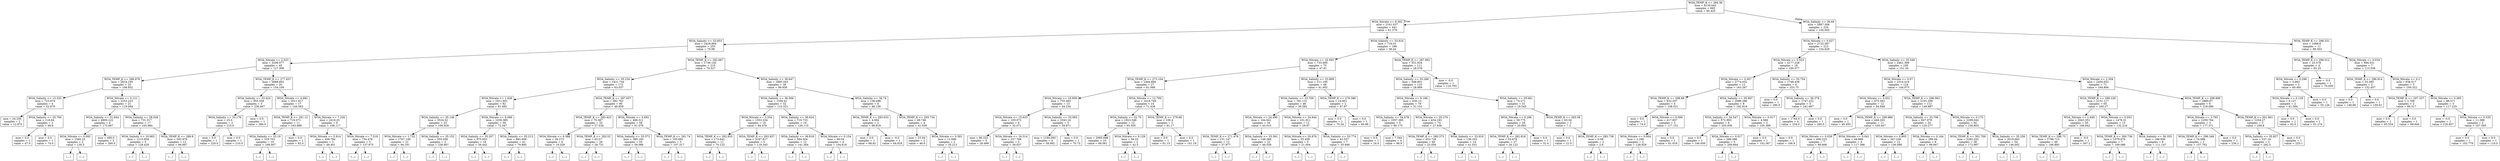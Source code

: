 digraph Tree {
node [shape=box] ;
0 [label="WOA_TEMP_K <= 294.36\nmse = 4130.643\nsamples = 665\nvalue = 90.425"] ;
1 [label="WOA_Nitrate <= 8.392\nmse = 2161.037\nsamples = 441\nvalue = 61.379"] ;
0 -> 1 [labeldistance=2.5, labelangle=45, headlabel="True"] ;
2 [label="WOA_Salinity <= 33.953\nmse = 2428.894\nsamples = 255\nvalue = 79.99"] ;
1 -> 2 ;
3 [label="WOA_Nitrate <= 2.523\nmse = 3206.077\nsamples = 45\nvalue = 127.306"] ;
2 -> 3 ;
4 [label="WOA_TEMP_K <= 286.978\nmse = 2634.195\nsamples = 25\nvalue = 106.852"] ;
3 -> 4 ;
5 [label="WOA_Salinity <= 15.333\nmse = 723.974\nsamples = 4\nvalue = 52.679"] ;
4 -> 5 ;
6 [label="mse = 24.256\nsamples = 2\nvalue = 12.875"] ;
5 -> 6 ;
7 [label="WOA_Salinity <= 25.794\nmse = 116.64\nsamples = 2\nvalue = 68.6"] ;
5 -> 7 ;
8 [label="mse = 0.0\nsamples = 1\nvalue = 47.0"] ;
7 -> 8 ;
9 [label="mse = 0.0\nsamples = 1\nvalue = 74.0"] ;
7 -> 9 ;
10 [label="WOA_Nitrate <= 0.121\nmse = 2253.223\nsamples = 21\nvalue = 119.084"] ;
4 -> 10 ;
11 [label="WOA_Salinity <= 31.844\nmse = 4900.222\nsamples = 4\nvalue = 173.667"] ;
10 -> 11 ;
12 [label="WOA_Nitrate <= 0.092\nmse = 1560.25\nsamples = 2\nvalue = 130.5"] ;
11 -> 12 ;
13 [label="(...)"] ;
12 -> 13 ;
14 [label="(...)"] ;
12 -> 14 ;
15 [label="mse = 400.0\nsamples = 2\nvalue = 260.0"] ;
11 -> 15 ;
16 [label="WOA_Salinity <= 28.026\nmse = 731.317\nsamples = 17\nvalue = 105.984"] ;
10 -> 16 ;
17 [label="WOA_Salinity <= 10.063\nmse = 1215.959\nsamples = 5\nvalue = 129.429"] ;
16 -> 17 ;
18 [label="(...)"] ;
17 -> 18 ;
19 [label="(...)"] ;
17 -> 19 ;
24 [label="WOA_TEMP_K <= 289.8\nmse = 245.976\nsamples = 12\nvalue = 96.867"] ;
16 -> 24 ;
25 [label="(...)"] ;
24 -> 25 ;
32 [label="(...)"] ;
24 -> 32 ;
43 [label="WOA_TEMP_K <= 277.637\nmse = 2688.802\nsamples = 20\nvalue = 154.109"] ;
3 -> 43 ;
44 [label="WOA_Salinity <= 33.424\nmse = 955.556\nsamples = 3\nvalue = 236.667"] ;
43 -> 44 ;
45 [label="WOA_Salinity <= 33.176\nmse = 25.0\nsamples = 2\nvalue = 215.0"] ;
44 -> 45 ;
46 [label="mse = 0.0\nsamples = 1\nvalue = 220.0"] ;
45 -> 46 ;
47 [label="mse = 0.0\nsamples = 1\nvalue = 210.0"] ;
45 -> 47 ;
48 [label="mse = 0.0\nsamples = 1\nvalue = 280.0"] ;
44 -> 48 ;
49 [label="WOA_Nitrate <= 4.682\nmse = 2011.617\nsamples = 17\nvalue = 144.583"] ;
43 -> 49 ;
50 [label="WOA_TEMP_K <= 291.12\nmse = 719.071\nsamples = 11\nvalue = 163.889"] ;
49 -> 50 ;
51 [label="WOA_Salinity <= 33.19\nmse = 318.703\nsamples = 10\nvalue = 169.007"] ;
50 -> 51 ;
52 [label="(...)"] ;
51 -> 52 ;
69 [label="(...)"] ;
51 -> 69 ;
70 [label="mse = 0.0\nsamples = 1\nvalue = 82.0"] ;
50 -> 70 ;
71 [label="WOA_Nitrate <= 7.226\nmse = 2419.25\nsamples = 6\nvalue = 108.117"] ;
49 -> 71 ;
72 [label="WOA_Nitrate <= 5.914\nmse = 439.794\nsamples = 3\nvalue = 48.401"] ;
71 -> 72 ;
73 [label="(...)"] ;
72 -> 73 ;
74 [label="(...)"] ;
72 -> 74 ;
77 [label="WOA_Nitrate <= 7.518\nmse = 734.478\nsamples = 3\nvalue = 137.975"] ;
71 -> 77 ;
78 [label="(...)"] ;
77 -> 78 ;
79 [label="(...)"] ;
77 -> 79 ;
80 [label="WOA_TEMP_K <= 292.667\nmse = 1736.145\nsamples = 210\nvalue = 70.527"] ;
2 -> 80 ;
81 [label="WOA_Salinity <= 35.234\nmse = 1421.744\nsamples = 172\nvalue = 63.037"] ;
80 -> 81 ;
82 [label="WOA_Nitrate <= 1.926\nmse = 1911.601\nsamples = 82\nvalue = 81.492"] ;
81 -> 82 ;
83 [label="WOA_Salinity <= 35.146\nmse = 3524.52\nsamples = 23\nvalue = 108.929"] ;
82 -> 83 ;
84 [label="WOA_Nitrate <= 1.732\nmse = 1767.149\nsamples = 21\nvalue = 94.191"] ;
83 -> 84 ;
85 [label="(...)"] ;
84 -> 85 ;
118 [label="(...)"] ;
84 -> 118 ;
121 [label="WOA_Salinity <= 35.152\nmse = 555.556\nsamples = 2\nvalue = 236.667"] ;
83 -> 121 ;
122 [label="(...)"] ;
121 -> 122 ;
123 [label="(...)"] ;
121 -> 123 ;
124 [label="WOA_Nitrate <= 6.066\nmse = 1039.385\nsamples = 59\nvalue = 72.347"] ;
82 -> 124 ;
125 [label="WOA_Salinity <= 35.207\nmse = 975.653\nsamples = 18\nvalue = 56.442"] ;
124 -> 125 ;
126 [label="(...)"] ;
125 -> 126 ;
151 [label="(...)"] ;
125 -> 151 ;
152 [label="WOA_Salinity <= 35.213\nmse = 892.606\nsamples = 41\nvalue = 79.895"] ;
124 -> 152 ;
153 [label="(...)"] ;
152 -> 153 ;
202 [label="(...)"] ;
152 -> 202 ;
207 [label="WOA_TEMP_K <= 287.657\nmse = 582.762\nsamples = 90\nvalue = 48.859"] ;
81 -> 207 ;
208 [label="WOA_TEMP_K <= 283.423\nmse = 70.387\nsamples = 32\nvalue = 27.534"] ;
207 -> 208 ;
209 [label="WOA_Nitrate <= 6.388\nmse = 26.273\nsamples = 6\nvalue = 19.329"] ;
208 -> 209 ;
210 [label="(...)"] ;
209 -> 210 ;
215 [label="(...)"] ;
209 -> 215 ;
216 [label="WOA_TEMP_K <= 283.52\nmse = 65.57\nsamples = 26\nvalue = 28.731"] ;
208 -> 216 ;
217 [label="(...)"] ;
216 -> 217 ;
218 [label="(...)"] ;
216 -> 218 ;
243 [label="WOA_Nitrate <= 3.493\nmse = 466.511\nsamples = 58\nvalue = 61.076"] ;
207 -> 243 ;
244 [label="WOA_Salinity <= 35.572\nmse = 385.193\nsamples = 55\nvalue = 59.066"] ;
243 -> 244 ;
245 [label="(...)"] ;
244 -> 245 ;
270 [label="(...)"] ;
244 -> 270 ;
331 [label="WOA_TEMP_K <= 291.74\nmse = 105.681\nsamples = 3\nvalue = 107.317"] ;
243 -> 331 ;
332 [label="(...)"] ;
331 -> 332 ;
333 [label="(...)"] ;
331 -> 333 ;
336 [label="WOA_Salinity <= 36.647\nmse = 1885.343\nsamples = 38\nvalue = 99.938"] ;
80 -> 336 ;
337 [label="WOA_Salinity <= 36.566\nmse = 1556.41\nsamples = 32\nvalue = 110.321"] ;
336 -> 337 ;
338 [label="WOA_Nitrate <= 3.334\nmse = 1553.334\nsamples = 16\nvalue = 84.479"] ;
337 -> 338 ;
339 [label="WOA_TEMP_K <= 292.933\nmse = 173.642\nsamples = 11\nvalue = 70.122"] ;
338 -> 339 ;
340 [label="(...)"] ;
339 -> 340 ;
343 [label="(...)"] ;
339 -> 343 ;
360 [label="WOA_TEMP_K <= 293.937\nmse = 3187.817\nsamples = 5\nvalue = 119.345"] ;
338 -> 360 ;
361 [label="(...)"] ;
360 -> 361 ;
364 [label="(...)"] ;
360 -> 364 ;
365 [label="WOA_Salinity <= 36.624\nmse = 719.733\nsamples = 16\nvalue = 129.115"] ;
337 -> 365 ;
366 [label="WOA_Salinity <= 36.618\nmse = 584.504\nsamples = 12\nvalue = 141.364"] ;
365 -> 366 ;
367 [label="(...)"] ;
366 -> 367 ;
374 [label="(...)"] ;
366 -> 374 ;
377 [label="WOA_Nitrate <= 0.154\nmse = 90.04\nsamples = 4\nvalue = 104.618"] ;
365 -> 377 ;
378 [label="(...)"] ;
377 -> 378 ;
379 [label="(...)"] ;
377 -> 379 ;
382 [label="WOA_Salinity <= 36.74\nmse = 136.498\nsamples = 6\nvalue = 46.136"] ;
336 -> 382 ;
383 [label="WOA_TEMP_K <= 293.633\nmse = 4.004\nsamples = 2\nvalue = 66.819"] ;
382 -> 383 ;
384 [label="mse = 0.0\nsamples = 1\nvalue = 68.82"] ;
383 -> 384 ;
385 [label="mse = -0.0\nsamples = 1\nvalue = 64.818"] ;
383 -> 385 ;
386 [label="WOA_TEMP_K <= 293.734\nmse = 49.746\nsamples = 4\nvalue = 41.539"] ;
382 -> 386 ;
387 [label="mse = 23.04\nsamples = 2\nvalue = 46.6"] ;
386 -> 387 ;
388 [label="WOA_Nitrate <= 0.581\nmse = 11.096\nsamples = 2\nvalue = 35.213"] ;
386 -> 388 ;
389 [label="(...)"] ;
388 -> 389 ;
390 [label="(...)"] ;
388 -> 390 ;
391 [label="WOA_Salinity <= 33.816\nmse = 716.01\nsamples = 186\nvalue = 36.44"] ;
1 -> 391 ;
392 [label="WOA_Nitrate <= 18.593\nmse = 733.695\nsamples = 75\nvalue = 47.91"] ;
391 -> 392 ;
393 [label="WOA_TEMP_K <= 273.104\nmse = 1464.894\nsamples = 27\nvalue = 61.068"] ;
392 -> 393 ;
394 [label="WOA_Nitrate <= 16.958\nmse = 755.463\nsamples = 13\nvalue = 44.234"] ;
393 -> 394 ;
395 [label="WOA_Nitrate <= 15.633\nmse = 193.573\nsamples = 8\nvalue = 32.071"] ;
394 -> 395 ;
396 [label="mse = 96.333\nsamples = 5\nvalue = 26.498"] ;
395 -> 396 ;
397 [label="WOA_Nitrate <= 16.514\nmse = 227.768\nsamples = 3\nvalue = 39.037"] ;
395 -> 397 ;
398 [label="(...)"] ;
397 -> 398 ;
399 [label="(...)"] ;
397 -> 399 ;
400 [label="WOA_Salinity <= 33.093\nmse = 1043.16\nsamples = 5\nvalue = 59.871"] ;
394 -> 400 ;
401 [label="mse = 1194.093\nsamples = 4\nvalue = 58.062"] ;
400 -> 401 ;
402 [label="mse = 0.0\nsamples = 1\nvalue = 70.73"] ;
400 -> 402 ;
403 [label="WOA_Nitrate <= 12.799\nmse = 1619.749\nsamples = 14\nvalue = 71.428"] ;
393 -> 403 ;
404 [label="WOA_Salinity <= 32.75\nmse = 1923.548\nsamples = 12\nvalue = 65.505"] ;
403 -> 404 ;
405 [label="mse = 2065.688\nsamples = 10\nvalue = 68.061"] ;
404 -> 405 ;
406 [label="WOA_Nitrate <= 9.129\nmse = 56.25\nsamples = 2\nvalue = 42.5"] ;
404 -> 406 ;
407 [label="(...)"] ;
406 -> 407 ;
408 [label="(...)"] ;
406 -> 408 ;
409 [label="WOA_TEMP_K <= 279.68\nmse = 100.4\nsamples = 2\nvalue = 91.17"] ;
403 -> 409 ;
410 [label="mse = 0.0\nsamples = 1\nvalue = 81.15"] ;
409 -> 410 ;
411 [label="mse = 0.0\nsamples = 1\nvalue = 101.19"] ;
409 -> 411 ;
412 [label="WOA_Salinity <= 33.808\nmse = 211.195\nsamples = 48\nvalue = 41.002"] ;
392 -> 412 ;
413 [label="WOA_Salinity <= 33.709\nmse = 181.131\nsamples = 46\nvalue = 39.582"] ;
412 -> 413 ;
414 [label="WOA_Nitrate <= 24.499\nmse = 164.641\nsamples = 34\nvalue = 43.015"] ;
413 -> 414 ;
415 [label="WOA_TEMP_K <= 271.478\nmse = 151.147\nsamples = 12\nvalue = 37.977"] ;
414 -> 415 ;
416 [label="(...)"] ;
415 -> 416 ;
417 [label="(...)"] ;
415 -> 417 ;
428 [label="WOA_Salinity <= 33.561\nmse = 148.368\nsamples = 22\nvalue = 46.038"] ;
414 -> 428 ;
429 [label="(...)"] ;
428 -> 429 ;
442 [label="(...)"] ;
428 -> 442 ;
457 [label="WOA_Nitrate <= 24.644\nmse = 101.911\nsamples = 12\nvalue = 29.97"] ;
413 -> 457 ;
458 [label="WOA_Nitrate <= 20.876\nmse = 55.459\nsamples = 5\nvalue = 21.004"] ;
457 -> 458 ;
459 [label="(...)"] ;
458 -> 459 ;
464 [label="(...)"] ;
458 -> 464 ;
467 [label="WOA_Salinity <= 33.774\nmse = 43.557\nsamples = 7\nvalue = 35.948"] ;
457 -> 467 ;
468 [label="(...)"] ;
467 -> 468 ;
471 [label="(...)"] ;
467 -> 471 ;
480 [label="WOA_TEMP_K <= 276.386\nmse = 16.851\nsamples = 2\nvalue = 67.97"] ;
412 -> 480 ;
481 [label="mse = 0.0\nsamples = 1\nvalue = 70.34"] ;
480 -> 481 ;
482 [label="mse = 0.0\nsamples = 1\nvalue = 60.86"] ;
480 -> 482 ;
483 [label="WOA_TEMP_K <= 287.892\nmse = 551.924\nsamples = 111\nvalue = 28.579"] ;
391 -> 483 ;
484 [label="WOA_Salinity <= 35.268\nmse = 508.801\nsamples = 110\nvalue = 28.069"] ;
483 -> 484 ;
485 [label="WOA_Nitrate <= 9.186\nmse = 630.13\nsamples = 79\nvalue = 31.151"] ;
484 -> 485 ;
486 [label="WOA_Salinity <= 34.678\nmse = 1057.385\nsamples = 5\nvalue = 80.175"] ;
485 -> 486 ;
487 [label="mse = 0.0\nsamples = 1\nvalue = 24.0"] ;
486 -> 487 ;
488 [label="mse = 7.344\nsamples = 4\nvalue = 98.9"] ;
486 -> 488 ;
489 [label="WOA_Nitrate <= 25.276\nmse = 434.183\nsamples = 74\nvalue = 27.936"] ;
485 -> 489 ;
490 [label="WOA_TEMP_K <= 280.373\nmse = 453.726\nsamples = 60\nvalue = 25.056"] ;
489 -> 490 ;
491 [label="(...)"] ;
490 -> 491 ;
582 [label="(...)"] ;
490 -> 582 ;
603 [label="WOA_Salinity <= 33.919\nmse = 136.162\nsamples = 14\nvalue = 41.031"] ;
489 -> 603 ;
604 [label="(...)"] ;
603 -> 604 ;
621 [label="(...)"] ;
603 -> 621 ;
628 [label="WOA_Salinity <= 35.461\nmse = 74.271\nsamples = 31\nvalue = 19.545"] ;
484 -> 628 ;
629 [label="WOA_Nitrate <= 9.296\nmse = 59.775\nsamples = 28\nvalue = 20.693"] ;
628 -> 629 ;
630 [label="WOA_TEMP_K <= 282.818\nmse = 55.679\nsamples = 27\nvalue = 20.122"] ;
629 -> 630 ;
631 [label="(...)"] ;
630 -> 631 ;
642 [label="(...)"] ;
630 -> 642 ;
649 [label="mse = 0.0\nsamples = 1\nvalue = 32.4"] ;
629 -> 649 ;
650 [label="WOA_TEMP_K <= 283.58\nmse = 63.54\nsamples = 3\nvalue = 7.2"] ;
628 -> 650 ;
651 [label="mse = 0.0\nsamples = 1\nvalue = 21.0"] ;
650 -> 651 ;
652 [label="WOA_TEMP_K <= 283.738\nmse = 0.08\nsamples = 2\nvalue = 2.6"] ;
650 -> 652 ;
653 [label="(...)"] ;
652 -> 653 ;
654 [label="(...)"] ;
652 -> 654 ;
655 [label="mse = -0.0\nsamples = 1\nvalue = 118.793"] ;
483 -> 655 ;
656 [label="WOA_Salinity <= 36.69\nmse = 2887.306\nsamples = 224\nvalue = 150.045"] ;
0 -> 656 [labeldistance=2.5, labelangle=-45, headlabel="False"] ;
657 [label="WOA_Nitrate <= 0.027\nmse = 2723.587\nsamples = 213\nvalue = 154.629"] ;
656 -> 657 ;
658 [label="WOA_Nitrate <= 0.023\nmse = 4177.228\nsamples = 18\nvalue = 190.077"] ;
657 -> 658 ;
659 [label="WOA_Nitrate <= 0.007\nmse = 2774.032\nsamples = 12\nvalue = 163.267"] ;
658 -> 659 ;
660 [label="WOA_TEMP_K <= 298.88\nmse = 632.207\nsamples = 4\nvalue = 108.521"] ;
659 -> 660 ;
661 [label="mse = 0.0\nsamples = 1\nvalue = 74.0"] ;
660 -> 661 ;
662 [label="WOA_Nitrate <= 0.006\nmse = 417.857\nsamples = 3\nvalue = 117.151"] ;
660 -> 662 ;
663 [label="WOA_Nitrate <= 0.004\nmse = 2.296\nsamples = 2\nvalue = 128.929"] ;
662 -> 663 ;
664 [label="(...)"] ;
663 -> 664 ;
665 [label="(...)"] ;
663 -> 665 ;
666 [label="mse = 0.0\nsamples = 1\nvalue = 81.818"] ;
662 -> 666 ;
667 [label="WOA_Salinity <= 35.907\nmse = 2086.286\nsamples = 8\nvalue = 182.819"] ;
659 -> 667 ;
668 [label="WOA_Salinity <= 34.547\nmse = 572.993\nsamples = 6\nvalue = 203.936"] ;
667 -> 668 ;
669 [label="mse = 0.0\nsamples = 1\nvalue = 146.656"] ;
668 -> 669 ;
670 [label="WOA_Nitrate <= 0.017\nmse = 269.386\nsamples = 5\nvalue = 209.664"] ;
668 -> 670 ;
671 [label="(...)"] ;
670 -> 671 ;
676 [label="(...)"] ;
670 -> 676 ;
677 [label="WOA_Nitrate <= 0.017\nmse = 4.566\nsamples = 2\nvalue = 105.389"] ;
667 -> 677 ;
678 [label="mse = 0.0\nsamples = 1\nvalue = 102.367"] ;
677 -> 678 ;
679 [label="mse = 0.0\nsamples = 1\nvalue = 106.9"] ;
677 -> 679 ;
680 [label="WOA_Salinity <= 35.754\nmse = 1748.438\nsamples = 6\nvalue = 253.75"] ;
658 -> 680 ;
681 [label="mse = 0.0\nsamples = 1\nvalue = 290.0"] ;
680 -> 681 ;
682 [label="WOA_Salinity <= 36.379\nmse = 1747.222\nsamples = 5\nvalue = 241.667"] ;
680 -> 682 ;
683 [label="mse = 1744.0\nsamples = 4\nvalue = 234.0"] ;
682 -> 683 ;
684 [label="mse = 0.0\nsamples = 1\nvalue = 280.0"] ;
682 -> 684 ;
685 [label="WOA_Salinity <= 35.548\nmse = 2461.309\nsamples = 195\nvalue = 151.34"] ;
657 -> 685 ;
686 [label="WOA_Nitrate <= 0.07\nmse = 2316.418\nsamples = 124\nvalue = 144.073"] ;
685 -> 686 ;
687 [label="WOA_Nitrate <= 0.031\nmse = 675.562\nsamples = 12\nvalue = 94.948"] ;
686 -> 687 ;
688 [label="mse = 0.0\nsamples = 1\nvalue = 45.455"] ;
687 -> 688 ;
689 [label="WOA_TEMP_K <= 299.988\nmse = 448.203\nsamples = 11\nvalue = 100.447"] ;
687 -> 689 ;
690 [label="WOA_Nitrate <= 0.039\nmse = 406.223\nsamples = 7\nvalue = 89.668"] ;
689 -> 690 ;
691 [label="(...)"] ;
690 -> 691 ;
692 [label="(...)"] ;
690 -> 692 ;
699 [label="WOA_Nitrate <= 0.041\nmse = 44.689\nsamples = 4\nvalue = 117.386"] ;
689 -> 699 ;
700 [label="(...)"] ;
699 -> 700 ;
701 [label="(...)"] ;
699 -> 701 ;
706 [label="WOA_TEMP_K <= 296.063\nmse = 2191.208\nsamples = 112\nvalue = 149.887"] ;
686 -> 706 ;
707 [label="WOA_Salinity <= 33.706\nmse = 647.979\nsamples = 20\nvalue = 120.277"] ;
706 -> 707 ;
708 [label="WOA_Nitrate <= 0.805\nmse = 347.236\nsamples = 12\nvalue = 136.088"] ;
707 -> 708 ;
709 [label="(...)"] ;
708 -> 709 ;
720 [label="(...)"] ;
708 -> 720 ;
723 [label="WOA_Nitrate <= 0.164\nmse = 299.94\nsamples = 8\nvalue = 99.947"] ;
707 -> 723 ;
724 [label="(...)"] ;
723 -> 724 ;
729 [label="(...)"] ;
723 -> 729 ;
738 [label="WOA_Nitrate <= 0.175\nmse = 2299.042\nsamples = 92\nvalue = 156.803"] ;
706 -> 738 ;
739 [label="WOA_TEMP_K <= 301.709\nmse = 2282.252\nsamples = 38\nvalue = 172.907"] ;
738 -> 739 ;
740 [label="(...)"] ;
739 -> 740 ;
785 [label="(...)"] ;
739 -> 785 ;
786 [label="WOA_Salinity <= 35.256\nmse = 2019.683\nsamples = 54\nvalue = 146.002"] ;
738 -> 786 ;
787 [label="(...)"] ;
786 -> 787 ;
874 [label="(...)"] ;
786 -> 874 ;
883 [label="WOA_Nitrate <= 2.304\nmse = 2450.652\nsamples = 71\nvalue = 164.804"] ;
685 -> 883 ;
884 [label="WOA_TEMP_K <= 299.228\nmse = 2151.117\nsamples = 65\nvalue = 160.27"] ;
883 -> 884 ;
885 [label="WOA_Nitrate <= 1.449\nmse = 2043.351\nsamples = 50\nvalue = 168.842"] ;
884 -> 885 ;
886 [label="WOA_TEMP_K <= 298.73\nmse = 1798.713\nsamples = 49\nvalue = 166.893"] ;
885 -> 886 ;
887 [label="(...)"] ;
886 -> 887 ;
942 [label="(...)"] ;
886 -> 942 ;
949 [label="mse = -0.0\nsamples = 1\nvalue = 307.2"] ;
885 -> 949 ;
950 [label="WOA_Nitrate <= 0.053\nmse = 1476.31\nsamples = 15\nvalue = 132.216"] ;
884 -> 950 ;
951 [label="WOA_TEMP_K <= 300.736\nmse = 1578.979\nsamples = 7\nvalue = 169.086"] ;
950 -> 951 ;
952 [label="(...)"] ;
951 -> 952 ;
955 [label="(...)"] ;
951 -> 955 ;
956 [label="WOA_Salinity <= 36.355\nmse = 196.956\nsamples = 8\nvalue = 111.147"] ;
950 -> 956 ;
957 [label="(...)"] ;
956 -> 957 ;
964 [label="(...)"] ;
956 -> 964 ;
971 [label="WOA_TEMP_K <= 298.896\nmse = 2889.67\nsamples = 6\nvalue = 218.086"] ;
883 -> 971 ;
972 [label="WOA_Nitrate <= 3.765\nmse = 1209.764\nsamples = 3\nvalue = 177.371"] ;
971 -> 972 ;
973 [label="WOA_TEMP_K <= 296.349\nmse = 74.886\nsamples = 2\nvalue = 157.762"] ;
972 -> 973 ;
974 [label="(...)"] ;
973 -> 974 ;
975 [label="(...)"] ;
973 -> 975 ;
976 [label="mse = 0.0\nsamples = 1\nvalue = 236.2"] ;
972 -> 976 ;
977 [label="WOA_TEMP_K <= 301.661\nmse = 1254.27\nsamples = 3\nvalue = 258.8"] ;
971 -> 977 ;
978 [label="WOA_Salinity <= 35.827\nmse = 237.16\nsamples = 2\nvalue = 292.5"] ;
977 -> 978 ;
979 [label="(...)"] ;
978 -> 979 ;
980 [label="(...)"] ;
978 -> 980 ;
981 [label="mse = 0.0\nsamples = 1\nvalue = 225.1"] ;
977 -> 981 ;
982 [label="WOA_TEMP_K <= 296.531\nmse = 1088.6\nsamples = 11\nvalue = 89.303"] ;
656 -> 982 ;
983 [label="WOA_TEMP_K <= 296.012\nmse = 25.578\nsamples = 4\nvalue = 65.25"] ;
982 -> 983 ;
984 [label="WOA_Nitrate <= 0.296\nmse = 5.863\nsamples = 3\nvalue = 60.491"] ;
983 -> 984 ;
985 [label="WOA_Nitrate <= 0.129\nmse = 0.127\nsamples = 2\nvalue = 61.564"] ;
984 -> 985 ;
986 [label="mse = 0.0\nsamples = 1\nvalue = 62.0"] ;
985 -> 986 ;
987 [label="mse = 0.0\nsamples = 1\nvalue = 61.274"] ;
985 -> 987 ;
988 [label="mse = 0.0\nsamples = 1\nvalue = 55.126"] ;
984 -> 988 ;
989 [label="mse = -0.0\nsamples = 1\nvalue = 70.009"] ;
983 -> 989 ;
990 [label="WOA_Nitrate <= 0.034\nmse = 994.531\nsamples = 7\nvalue = 113.356"] ;
982 -> 990 ;
991 [label="WOA_TEMP_K <= 296.914\nmse = 25.585\nsamples = 2\nvalue = 152.457"] ;
990 -> 991 ;
992 [label="mse = 0.0\nsamples = 1\nvalue = 148.88"] ;
991 -> 992 ;
993 [label="mse = 0.0\nsamples = 1\nvalue = 159.61"] ;
991 -> 993 ;
994 [label="WOA_Nitrate <= 0.2\nmse = 638.017\nsamples = 5\nvalue = 100.322"] ;
990 -> 994 ;
995 [label="WOA_TEMP_K <= 297.337\nmse = 2.706\nsamples = 2\nvalue = 66.517"] ;
994 -> 995 ;
996 [label="mse = 0.0\nsamples = 1\nvalue = 65.354"] ;
995 -> 996 ;
997 [label="mse = 0.0\nsamples = 1\nvalue = 68.844"] ;
995 -> 997 ;
998 [label="WOA_Nitrate <= 0.395\nmse = 98.571\nsamples = 3\nvalue = 117.225"] ;
994 -> 998 ;
999 [label="mse = -0.0\nsamples = 1\nvalue = 126.857"] ;
998 -> 999 ;
1000 [label="WOA_Nitrate <= 0.535\nmse = 11.588\nsamples = 2\nvalue = 107.593"] ;
998 -> 1000 ;
1001 [label="mse = 0.0\nsamples = 1\nvalue = 102.779"] ;
1000 -> 1001 ;
1002 [label="mse = 0.0\nsamples = 1\nvalue = 110.0"] ;
1000 -> 1002 ;
}
